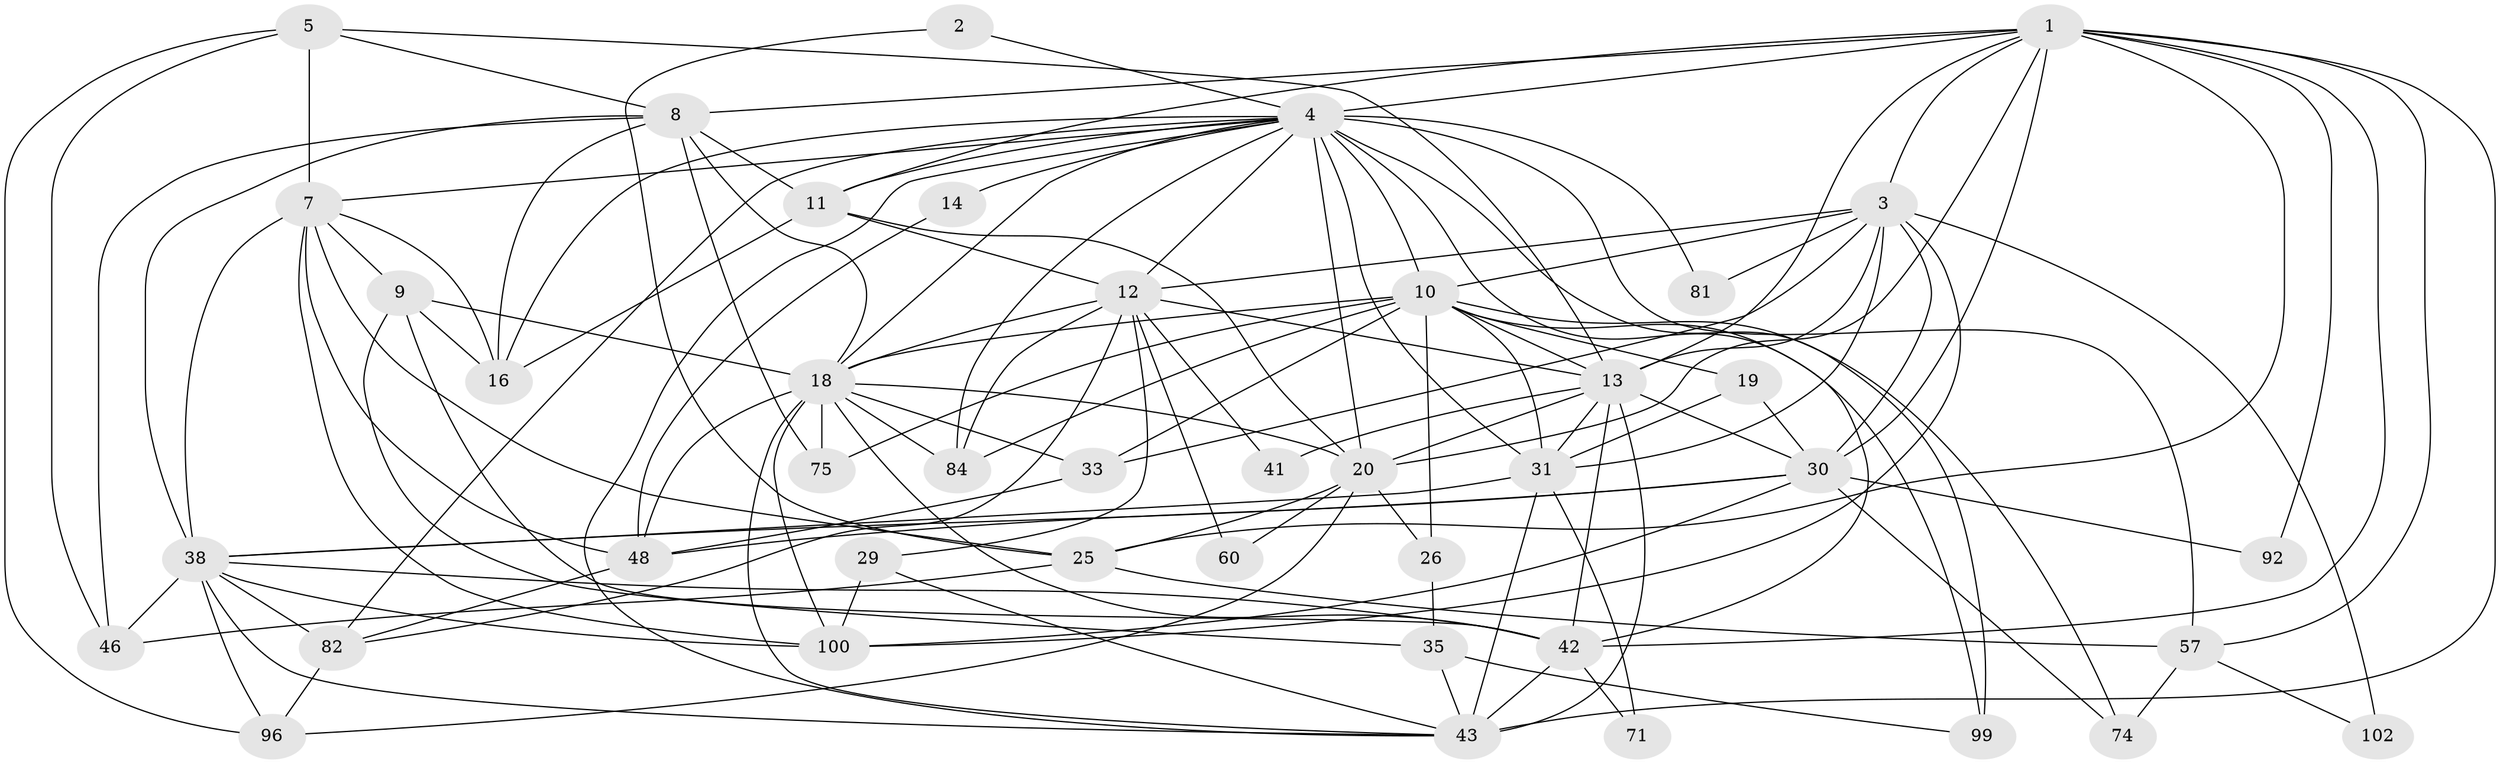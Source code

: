 // original degree distribution, {3: 0.1926605504587156, 2: 0.1743119266055046, 4: 0.25688073394495414, 5: 0.22935779816513763, 8: 0.009174311926605505, 6: 0.13761467889908258}
// Generated by graph-tools (version 1.1) at 2025/18/03/04/25 18:18:55]
// undirected, 43 vertices, 129 edges
graph export_dot {
graph [start="1"]
  node [color=gray90,style=filled];
  1 [super="+17"];
  2;
  3 [super="+72+6"];
  4 [super="+21+22+51+69"];
  5 [super="+27"];
  7 [super="+70+95"];
  8 [super="+55+36+54"];
  9 [super="+87"];
  10 [super="+107+104+83+88"];
  11 [super="+59+79"];
  12 [super="+23+28"];
  13 [super="+15+67+40"];
  14;
  16 [super="+68+63"];
  18 [super="+47"];
  19;
  20 [super="+86+24+90"];
  25 [super="+85"];
  26 [super="+37"];
  29 [super="+64"];
  30 [super="+80+105+103"];
  31 [super="+34"];
  33 [super="+44"];
  35 [super="+97"];
  38 [super="+45+39"];
  41;
  42 [super="+93+66"];
  43 [super="+78+106+56+50"];
  46 [super="+62"];
  48 [super="+53"];
  57 [super="+65"];
  60;
  71;
  74;
  75;
  81;
  82;
  84;
  92;
  96;
  99;
  100;
  102;
  1 -- 20;
  1 -- 11;
  1 -- 3;
  1 -- 4;
  1 -- 8;
  1 -- 43 [weight=2];
  1 -- 13;
  1 -- 57;
  1 -- 92;
  1 -- 30;
  1 -- 25;
  1 -- 42;
  2 -- 4;
  2 -- 25;
  3 -- 81;
  3 -- 10 [weight=2];
  3 -- 13;
  3 -- 30;
  3 -- 33;
  3 -- 100;
  3 -- 102;
  3 -- 12;
  3 -- 31;
  4 -- 16;
  4 -- 57 [weight=2];
  4 -- 20 [weight=3];
  4 -- 11;
  4 -- 18;
  4 -- 99 [weight=2];
  4 -- 10;
  4 -- 43 [weight=2];
  4 -- 14;
  4 -- 81;
  4 -- 84;
  4 -- 31;
  4 -- 7;
  4 -- 42;
  4 -- 82;
  4 -- 12;
  5 -- 96;
  5 -- 7;
  5 -- 46;
  5 -- 8;
  5 -- 13;
  7 -- 48 [weight=2];
  7 -- 38;
  7 -- 100;
  7 -- 9;
  7 -- 16;
  7 -- 25;
  8 -- 16 [weight=2];
  8 -- 38 [weight=2];
  8 -- 75;
  8 -- 46;
  8 -- 18;
  8 -- 11;
  9 -- 16;
  9 -- 35;
  9 -- 18;
  9 -- 42;
  10 -- 26;
  10 -- 31;
  10 -- 74;
  10 -- 99;
  10 -- 75;
  10 -- 19;
  10 -- 33;
  10 -- 84;
  10 -- 18 [weight=2];
  10 -- 13;
  11 -- 16 [weight=2];
  11 -- 12 [weight=2];
  11 -- 20;
  12 -- 84;
  12 -- 60;
  12 -- 29;
  12 -- 82;
  12 -- 41;
  12 -- 18;
  12 -- 13;
  13 -- 43;
  13 -- 31;
  13 -- 20;
  13 -- 41;
  13 -- 30;
  13 -- 42;
  14 -- 48;
  18 -- 100;
  18 -- 75;
  18 -- 48;
  18 -- 43;
  18 -- 20;
  18 -- 84;
  18 -- 42;
  18 -- 33;
  19 -- 31;
  19 -- 30;
  20 -- 96;
  20 -- 60;
  20 -- 26;
  20 -- 25;
  25 -- 46;
  25 -- 57;
  26 -- 35;
  29 -- 100;
  29 -- 43;
  30 -- 100;
  30 -- 74;
  30 -- 92;
  30 -- 48;
  30 -- 38;
  31 -- 38;
  31 -- 71;
  31 -- 43;
  33 -- 48;
  35 -- 99 [weight=2];
  35 -- 43;
  38 -- 82;
  38 -- 46;
  38 -- 43;
  38 -- 96;
  38 -- 100;
  38 -- 42;
  42 -- 71;
  42 -- 43 [weight=2];
  48 -- 82;
  57 -- 102;
  57 -- 74;
  82 -- 96;
}
